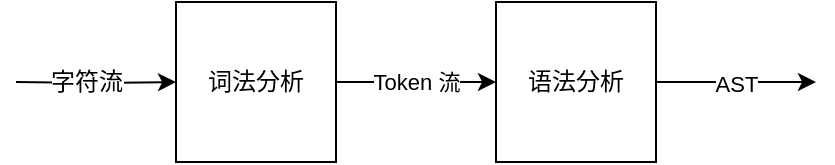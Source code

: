 <mxfile version="12.4.2" type="device" pages="1"><diagram id="hL2UpfpFyW1U0y4wnr1P" name="Page-1"><mxGraphModel dx="1106" dy="830" grid="1" gridSize="10" guides="1" tooltips="1" connect="1" arrows="1" fold="1" page="1" pageScale="1" pageWidth="827" pageHeight="1169" math="0" shadow="0"><root><mxCell id="0"/><mxCell id="1" parent="0"/><mxCell id="GBNhKmQtY09PNE8mL3-Y-10" value="" style="edgeStyle=orthogonalEdgeStyle;rounded=0;orthogonalLoop=1;jettySize=auto;html=1;" parent="1" target="GBNhKmQtY09PNE8mL3-Y-9" edge="1"><mxGeometry relative="1" as="geometry"><mxPoint x="160" y="240" as="sourcePoint"/></mxGeometry></mxCell><mxCell id="GBNhKmQtY09PNE8mL3-Y-18" value="字符流" style="text;html=1;align=center;verticalAlign=middle;resizable=0;points=[];;labelBackgroundColor=#ffffff;" parent="GBNhKmQtY09PNE8mL3-Y-10" vertex="1" connectable="0"><mxGeometry x="-0.125" y="1" relative="1" as="geometry"><mxPoint as="offset"/></mxGeometry></mxCell><mxCell id="GBNhKmQtY09PNE8mL3-Y-13" value="Token 流" style="edgeStyle=orthogonalEdgeStyle;rounded=0;orthogonalLoop=1;jettySize=auto;html=1;" parent="1" source="GBNhKmQtY09PNE8mL3-Y-9" target="GBNhKmQtY09PNE8mL3-Y-12" edge="1"><mxGeometry relative="1" as="geometry"/></mxCell><mxCell id="GBNhKmQtY09PNE8mL3-Y-9" value="词法分析" style="whiteSpace=wrap;html=1;aspect=fixed;" parent="1" vertex="1"><mxGeometry x="240" y="200" width="80" height="80" as="geometry"/></mxCell><mxCell id="GBNhKmQtY09PNE8mL3-Y-17" value="AST" style="edgeStyle=orthogonalEdgeStyle;rounded=0;orthogonalLoop=1;jettySize=auto;html=1;" parent="1" source="GBNhKmQtY09PNE8mL3-Y-12" edge="1"><mxGeometry relative="1" as="geometry"><mxPoint x="560" y="240" as="targetPoint"/></mxGeometry></mxCell><mxCell id="GBNhKmQtY09PNE8mL3-Y-12" value="语法分析" style="whiteSpace=wrap;html=1;aspect=fixed;" parent="1" vertex="1"><mxGeometry x="400" y="200" width="80" height="80" as="geometry"/></mxCell></root></mxGraphModel></diagram></mxfile>